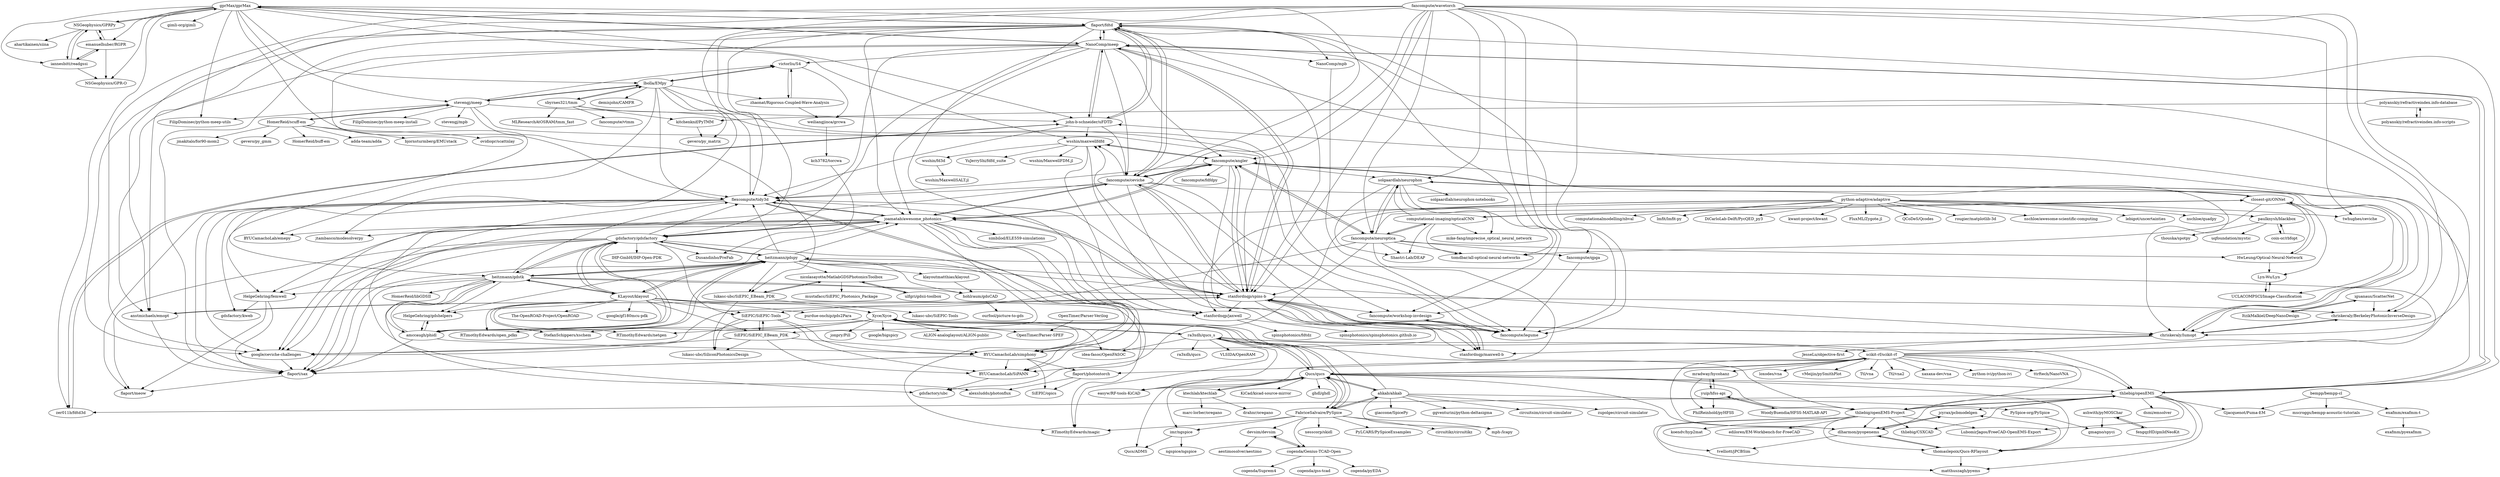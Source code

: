 digraph G {
"gprMax/gprMax" -> "NSGeophysics/GPRPy"
"gprMax/gprMax" -> "emanuelhuber/RGPR"
"gprMax/gprMax" -> "flaport/fdtd"
"gprMax/gprMax" -> "zer011b/fdtd3d"
"gprMax/gprMax" -> "NanoComp/meep"
"gprMax/gprMax" -> "iannesbitt/readgssi"
"gprMax/gprMax" -> "gimli-org/gimli" ["e"=1]
"gprMax/gprMax" -> "fancompute/ceviche"
"gprMax/gprMax" -> "john-b-schneider/uFDTD"
"gprMax/gprMax" -> "NSGeophysics/GPR-O"
"gprMax/gprMax" -> "stevengj/meep"
"gprMax/gprMax" -> "flexcompute/tidy3d"
"gprMax/gprMax" -> "wsshin/maxwellfdfd"
"gprMax/gprMax" -> "lbolla/EMpy"
"gprMax/gprMax" -> "FilipDominec/python-meep-utils"
"scikit-rf/scikit-rf" -> "mradway/hycohanz"
"scikit-rf/scikit-rf" -> "vMeijin/pySmithPlot"
"scikit-rf/scikit-rf" -> "loxodes/vna" ["e"=1]
"scikit-rf/scikit-rf" -> "Qucs/qucs"
"scikit-rf/scikit-rf" -> "heitzmann/gdspy"
"scikit-rf/scikit-rf" -> "thliebig/openEMS"
"scikit-rf/scikit-rf" -> "Ttl/vna" ["e"=1]
"scikit-rf/scikit-rf" -> "Ttl/vna2" ["e"=1]
"scikit-rf/scikit-rf" -> "xaxaxa-dev/vna" ["e"=1]
"scikit-rf/scikit-rf" -> "NanoComp/meep"
"scikit-rf/scikit-rf" -> "easyw/RF-tools-KiCAD" ["e"=1]
"scikit-rf/scikit-rf" -> "thliebig/openEMS-Project"
"scikit-rf/scikit-rf" -> "dlharmon/pyopenems"
"scikit-rf/scikit-rf" -> "python-ivi/python-ivi" ["e"=1]
"scikit-rf/scikit-rf" -> "ttrftech/NanoVNA" ["e"=1]
"NanoComp/mpb" -> "fancompute/legume"
"thliebig/openEMS-Project" -> "thliebig/openEMS"
"thliebig/openEMS-Project" -> "matthuszagh/pyems"
"thliebig/openEMS-Project" -> "koendv/hyp2mat"
"thliebig/openEMS-Project" -> "dlharmon/pyopenems"
"thliebig/openEMS-Project" -> "LubomirJagos/FreeCAD-OpenEMS-Export"
"thliebig/openEMS-Project" -> "ediloren/EM-Workbench-for-FreeCAD"
"thliebig/openEMS-Project" -> "thomaslepoix/Qucs-RFlayout"
"thliebig/openEMS-Project" -> "thliebig/CSXCAD"
"thliebig/openEMS-Project" -> "tvelliott/jPCBSim"
"yuip/hfss-api" -> "PhilReinhold/pyHFSS"
"yuip/hfss-api" -> "WoodyBuendia/HFSS-MATLAB-API"
"yuip/hfss-api" -> "mradway/hycohanz"
"NanoComp/meep" -> "flaport/fdtd"
"NanoComp/meep" -> "NanoComp/mpb"
"NanoComp/meep" -> "stanfordnqp/spins-b"
"NanoComp/meep" -> "chriskeraly/lumopt"
"NanoComp/meep" -> "joamatab/awesome_photonics"
"NanoComp/meep" -> "fancompute/ceviche"
"NanoComp/meep" -> "john-b-schneider/uFDTD"
"NanoComp/meep" -> "fancompute/angler"
"NanoComp/meep" -> "flexcompute/tidy3d"
"NanoComp/meep" -> "gprMax/gprMax"
"NanoComp/meep" -> "gdsfactory/gdsfactory"
"NanoComp/meep" -> "thliebig/openEMS"
"NanoComp/meep" -> "heitzmann/gdstk"
"NanoComp/meep" -> "anstmichaels/emopt"
"NanoComp/meep" -> "victorliu/S4"
"sbyrnes321/tmm" -> "lbolla/EMpy"
"sbyrnes321/tmm" -> "kitchenknif/PyTMM"
"sbyrnes321/tmm" -> "fancompute/legume"
"sbyrnes321/tmm" -> "MLResearchAtOSRAM/tmm_fast"
"sbyrnes321/tmm" -> "fancompute/vtmm"
"stevengj/meep" -> "stevengj/mpb"
"stevengj/meep" -> "HomerReid/scuff-em"
"stevengj/meep" -> "FilipDominec/python-meep-install"
"stevengj/meep" -> "FilipDominec/python-meep-utils"
"stevengj/meep" -> "victorliu/S4"
"stevengj/meep" -> "lbolla/EMpy"
"stevengj/meep" -> "john-b-schneider/uFDTD"
"stevengj/meep" -> "lukasc-ubc/SiEPIC_EBeam_PDK"
"stevengj/meep" -> "stanfordnqp/spins-b"
"Qucs/qucs" -> "ra3xdh/qucs_s"
"Qucs/qucs" -> "scikit-rf/scikit-rf"
"Qucs/qucs" -> "Xyce/Xyce"
"Qucs/qucs" -> "ktechlab/ktechlab"
"Qucs/qucs" -> "Qucs/ADMS"
"Qucs/qucs" -> "imr/ngspice"
"Qucs/qucs" -> "thliebig/openEMS"
"Qucs/qucs" -> "KiCad/kicad-source-mirror" ["e"=1]
"Qucs/qucs" -> "FabriceSalvaire/PySpice"
"Qucs/qucs" -> "ahkab/ahkab"
"Qucs/qucs" -> "easyw/RF-tools-KiCAD" ["e"=1]
"Qucs/qucs" -> "thliebig/openEMS-Project"
"Qucs/qucs" -> "dlharmon/pyopenems"
"Qucs/qucs" -> "ghdl/ghdl" ["e"=1]
"Qucs/qucs" -> "thomaslepoix/Qucs-RFlayout"
"ktechlab/ktechlab" -> "Qucs/qucs"
"ktechlab/ktechlab" -> "drahnr/oregano"
"ktechlab/ktechlab" -> "marc-lorber/oregano"
"ra3xdh/qucs_s" -> "Qucs/qucs"
"ra3xdh/qucs_s" -> "Xyce/Xyce"
"ra3xdh/qucs_s" -> "ra3xdh/qucs"
"ra3xdh/qucs_s" -> "thliebig/openEMS-Project"
"ra3xdh/qucs_s" -> "easyw/RF-tools-KiCAD" ["e"=1]
"ra3xdh/qucs_s" -> "scikit-rf/scikit-rf"
"ra3xdh/qucs_s" -> "thliebig/openEMS"
"ra3xdh/qucs_s" -> "idea-fasoc/OpenFASOC" ["e"=1]
"ra3xdh/qucs_s" -> "RTimothyEdwards/magic" ["e"=1]
"ra3xdh/qucs_s" -> "VLSIDA/OpenRAM" ["e"=1]
"Lyn-Wu/Lyn" -> "UCLACOMPSCI/Image-Classification"
"UCLACOMPSCI/Image-Classification" -> "Lyn-Wu/Lyn"
"closest-git/ONNet" -> "HwLeung/Optical-Neural-Network"
"closest-git/ONNet" -> "Lyn-Wu/Lyn"
"closest-git/ONNet" -> "tomdbar/all-optical-neural-networks"
"closest-git/ONNet" -> "solgaardlab/neurophox"
"closest-git/ONNet" -> "computational-imaging/opticalCNN"
"closest-git/ONNet" -> "UCLACOMPSCI/Image-Classification"
"solgaardlab/neurophox" -> "fancompute/neuroptica"
"solgaardlab/neurophox" -> "mike-fang/imprecise_optical_neural_network"
"solgaardlab/neurophox" -> "closest-git/ONNet"
"solgaardlab/neurophox" -> "tomdbar/all-optical-neural-networks"
"solgaardlab/neurophox" -> "solgaardlab/neurophox-notebooks"
"solgaardlab/neurophox" -> "Shastri-Lab/DEAP"
"WoodyBuendia/HFSS-MATLAB-API" -> "yuip/hfss-api"
"paulknysh/blackbox" -> "coin-or/rbfopt"
"paulknysh/blackbox" -> "thouska/spotpy" ["e"=1]
"paulknysh/blackbox" -> "uqfoundation/mystic" ["e"=1]
"stanfordnqp/maxwell-b" -> "stanfordnqp/spins-b"
"dlharmon/pyopenems" -> "jcyrax/pcbmodelgen"
"dlharmon/pyopenems" -> "tvelliott/jPCBSim"
"dlharmon/pyopenems" -> "thomaslepoix/Qucs-RFlayout"
"thliebig/openEMS" -> "thliebig/openEMS-Project"
"thliebig/openEMS" -> "jcyrax/pcbmodelgen"
"thliebig/openEMS" -> "dlharmon/pyopenems"
"thliebig/openEMS" -> "matthuszagh/pyems"
"thliebig/openEMS" -> "thliebig/CSXCAD"
"thliebig/openEMS" -> "thomaslepoix/Qucs-RFlayout"
"thliebig/openEMS" -> "Gjacquenot/Puma-EM"
"thliebig/openEMS" -> "dsmi/emsolver"
"thliebig/openEMS" -> "flaport/fdtd"
"thliebig/openEMS" -> "john-b-schneider/uFDTD"
"thliebig/openEMS" -> "zer011b/fdtd3d"
"thliebig/openEMS" -> "NanoComp/meep"
"thliebig/openEMS" -> "LubomirJagos/FreeCAD-OpenEMS-Export"
"anstmichaels/emopt" -> "flaport/sax"
"anstmichaels/emopt" -> "stanfordnqp/spins-b"
"flaport/fdtd" -> "fancompute/ceviche"
"flaport/fdtd" -> "NanoComp/meep"
"flaport/fdtd" -> "flexcompute/tidy3d"
"flaport/fdtd" -> "gdsfactory/gdsfactory"
"flaport/fdtd" -> "anstmichaels/emopt"
"flaport/fdtd" -> "stanfordnqp/spins-b"
"flaport/fdtd" -> "john-b-schneider/uFDTD"
"flaport/fdtd" -> "stanfordnqp/jaxwell"
"flaport/fdtd" -> "joamatab/awesome_photonics"
"flaport/fdtd" -> "NanoComp/mpb"
"flaport/fdtd" -> "flaport/sax"
"flaport/fdtd" -> "fancompute/legume"
"flaport/fdtd" -> "fancompute/workshop-invdesign"
"flaport/fdtd" -> "google/ceviche-challenges"
"flaport/fdtd" -> "gprMax/gprMax"
"gdsfactory/gdsfactory" -> "heitzmann/gdstk"
"gdsfactory/gdsfactory" -> "joamatab/awesome_photonics"
"gdsfactory/gdsfactory" -> "amccaugh/phidl"
"gdsfactory/gdsfactory" -> "heitzmann/gdspy"
"gdsfactory/gdsfactory" -> "flaport/sax"
"gdsfactory/gdsfactory" -> "HelgeGehring/femwell"
"gdsfactory/gdsfactory" -> "flexcompute/tidy3d"
"gdsfactory/gdsfactory" -> "BYUCamachoLab/simphony"
"gdsfactory/gdsfactory" -> "KLayout/klayout"
"gdsfactory/gdsfactory" -> "google/ceviche-challenges"
"gdsfactory/gdsfactory" -> "flaport/meow"
"gdsfactory/gdsfactory" -> "Dusandinho/PreFab"
"gdsfactory/gdsfactory" -> "IHP-GmbH/IHP-Open-PDK" ["e"=1]
"gdsfactory/gdsfactory" -> "SiEPIC/SiEPIC-Tools"
"imr/ngspice" -> "Qucs/ADMS"
"imr/ngspice" -> "ngspice/ngspice"
"jcyrax/pcbmodelgen" -> "dlharmon/pyopenems"
"john-b-schneider/uFDTD" -> "zer011b/fdtd3d"
"john-b-schneider/uFDTD" -> "flaport/fdtd"
"john-b-schneider/uFDTD" -> "NanoComp/meep"
"john-b-schneider/uFDTD" -> "wsshin/maxwellfdfd"
"john-b-schneider/uFDTD" -> "flexcompute/tidy3d"
"john-b-schneider/uFDTD" -> "fancompute/ceviche"
"thomaslepoix/Qucs-RFlayout" -> "matthuszagh/pyems"
"thomaslepoix/Qucs-RFlayout" -> "dlharmon/pyopenems"
"thomaslepoix/Qucs-RFlayout" -> "jcyrax/pcbmodelgen"
"google/ceviche-challenges" -> "flaport/sax"
"mradway/hycohanz" -> "yuip/hfss-api"
"mradway/hycohanz" -> "PhilReinhold/pyHFSS"
"computational-imaging/opticalCNN" -> "tomdbar/all-optical-neural-networks"
"computational-imaging/opticalCNN" -> "closest-git/ONNet"
"computational-imaging/opticalCNN" -> "fancompute/neuroptica"
"computational-imaging/opticalCNN" -> "solgaardlab/neurophox"
"computational-imaging/opticalCNN" -> "Shastri-Lab/DEAP"
"computational-imaging/opticalCNN" -> "mike-fang/imprecise_optical_neural_network"
"iannesbitt/readgssi" -> "emanuelhuber/RGPR"
"iannesbitt/readgssi" -> "NSGeophysics/GPRPy"
"iannesbitt/readgssi" -> "NSGeophysics/GPR-O"
"ahkab/ahkab" -> "FabriceSalvaire/PySpice"
"ahkab/ahkab" -> "mph-/lcapy"
"ahkab/ahkab" -> "zupolgec/circuit-simulator" ["e"=1]
"ahkab/ahkab" -> "giaccone/SpicePy"
"ahkab/ahkab" -> "ggventurini/python-deltasigma"
"ahkab/ahkab" -> "Xyce/Xyce"
"ahkab/ahkab" -> "Qucs/qucs"
"ahkab/ahkab" -> "PySpice-org/PySpice"
"ahkab/ahkab" -> "circuitsim/circuit-simulator" ["e"=1]
"fancompute/neuroptica" -> "solgaardlab/neurophox"
"fancompute/neuroptica" -> "closest-git/ONNet"
"fancompute/neuroptica" -> "computational-imaging/opticalCNN"
"fancompute/neuroptica" -> "tomdbar/all-optical-neural-networks"
"fancompute/neuroptica" -> "fancompute/angler"
"fancompute/neuroptica" -> "Shastri-Lab/DEAP"
"fancompute/neuroptica" -> "fancompute/qpga"
"fancompute/neuroptica" -> "HwLeung/Optical-Neural-Network"
"fancompute/neuroptica" -> "flaport/photontorch"
"fancompute/neuroptica" -> "SiEPIC/SiEPIC-Tools"
"fancompute/neuroptica" -> "BYUCamachoLab/SiPANN"
"python-adaptive/adaptive" -> "QCoDeS/Qcodes" ["e"=1]
"python-adaptive/adaptive" -> "rougier/matplotlib-3d"
"python-adaptive/adaptive" -> "stanfordnqp/spins-b"
"python-adaptive/adaptive" -> "paulknysh/blackbox"
"python-adaptive/adaptive" -> "nschloe/awesome-scientific-computing" ["e"=1]
"python-adaptive/adaptive" -> "lebigot/uncertainties" ["e"=1]
"python-adaptive/adaptive" -> "nschloe/quadpy" ["e"=1]
"python-adaptive/adaptive" -> "stanfordnqp/jaxwell"
"python-adaptive/adaptive" -> "computationalmodelling/nbval" ["e"=1]
"python-adaptive/adaptive" -> "lmfit/lmfit-py" ["e"=1]
"python-adaptive/adaptive" -> "twhughes/ceviche"
"python-adaptive/adaptive" -> "DiCarloLab-Delft/PycQED_py3" ["e"=1]
"python-adaptive/adaptive" -> "joamatab/awesome_photonics"
"python-adaptive/adaptive" -> "kwant-project/kwant" ["e"=1]
"python-adaptive/adaptive" -> "FluxML/Zygote.jl" ["e"=1]
"KLayout/klayout" -> "heitzmann/gdstk"
"KLayout/klayout" -> "heitzmann/gdspy"
"KLayout/klayout" -> "gdsfactory/gdsfactory"
"KLayout/klayout" -> "RTimothyEdwards/magic" ["e"=1]
"KLayout/klayout" -> "RTimothyEdwards/open_pdks" ["e"=1]
"KLayout/klayout" -> "The-OpenROAD-Project/OpenROAD" ["e"=1]
"KLayout/klayout" -> "StefanSchippers/xschem" ["e"=1]
"KLayout/klayout" -> "SiEPIC/SiEPIC_EBeam_PDK"
"KLayout/klayout" -> "SiEPIC/SiEPIC-Tools"
"KLayout/klayout" -> "RTimothyEdwards/netgen" ["e"=1]
"KLayout/klayout" -> "amccaugh/phidl"
"KLayout/klayout" -> "purdue-onchip/gds2Para"
"KLayout/klayout" -> "HelgeGehring/gdshelpers"
"KLayout/klayout" -> "google/gf180mcu-pdk" ["e"=1]
"KLayout/klayout" -> "Xyce/Xyce"
"flaport/photontorch" -> "alexsludds/photonflux"
"flaport/photontorch" -> "SiEPIC/opics"
"fancompute/ceviche" -> "flaport/fdtd"
"fancompute/ceviche" -> "fancompute/workshop-invdesign"
"fancompute/ceviche" -> "fancompute/angler"
"fancompute/ceviche" -> "joamatab/awesome_photonics"
"fancompute/ceviche" -> "flexcompute/tidy3d"
"fancompute/ceviche" -> "stanfordnqp/maxwell-b"
"fancompute/ceviche" -> "stanfordnqp/spins-b"
"fancompute/ceviche" -> "google/ceviche-challenges"
"fancompute/ceviche" -> "wsshin/maxwellfdfd"
"fancompute/ceviche" -> "fancompute/legume"
"fancompute/ceviche" -> "chriskeraly/lumopt"
"chriskeraly/lumopt" -> "chriskeraly/BerkeleyPhotonicInverseDesign"
"chriskeraly/lumopt" -> "stanfordnqp/spins-b"
"chriskeraly/lumopt" -> "fancompute/angler"
"chriskeraly/lumopt" -> "stanfordnqp/maxwell-b"
"chriskeraly/lumopt" -> "JesseLu/objective-first"
"ItzikMalkiel/DeepNanoDesign" -> "iguanaus/ScatterNet"
"polyanskiy/refractiveindex.info-database" -> "polyanskiy/refractiveindex.info-scripts"
"polyanskiy/refractiveindex.info-database" -> "kitchenknif/PyTMM"
"heitzmann/gdspy" -> "heitzmann/gdstk"
"heitzmann/gdspy" -> "gdsfactory/gdsfactory"
"heitzmann/gdspy" -> "amccaugh/phidl"
"heitzmann/gdspy" -> "KLayout/klayout"
"heitzmann/gdspy" -> "hohlraum/gdsCAD"
"heitzmann/gdspy" -> "HelgeGehring/gdshelpers"
"heitzmann/gdspy" -> "flexcompute/tidy3d"
"heitzmann/gdspy" -> "lukasc-ubc/SiEPIC_EBeam_PDK"
"heitzmann/gdspy" -> "stanfordnqp/spins-b"
"heitzmann/gdspy" -> "joamatab/awesome_photonics"
"heitzmann/gdspy" -> "flaport/sax"
"heitzmann/gdspy" -> "nicolasayotte/MatlabGDSPhotonicsToolbox"
"heitzmann/gdspy" -> "chriskeraly/lumopt"
"heitzmann/gdspy" -> "klayoutmatthias/klayout"
"heitzmann/gdspy" -> "BYUCamachoLab/simphony"
"joamatab/awesome_photonics" -> "gdsfactory/gdsfactory"
"joamatab/awesome_photonics" -> "flexcompute/tidy3d"
"joamatab/awesome_photonics" -> "stanfordnqp/spins-b"
"joamatab/awesome_photonics" -> "BYUCamachoLab/simphony"
"joamatab/awesome_photonics" -> "fancompute/ceviche"
"joamatab/awesome_photonics" -> "google/ceviche-challenges"
"joamatab/awesome_photonics" -> "BYUCamachoLab/emepy"
"joamatab/awesome_photonics" -> "BYUCamachoLab/SiPANN"
"joamatab/awesome_photonics" -> "fancompute/angler"
"joamatab/awesome_photonics" -> "HelgeGehring/femwell"
"joamatab/awesome_photonics" -> "jtambasco/modesolverpy"
"joamatab/awesome_photonics" -> "flaport/sax"
"joamatab/awesome_photonics" -> "simbilod/ELE559-simulations"
"joamatab/awesome_photonics" -> "stanfordnqp/jaxwell"
"joamatab/awesome_photonics" -> "SiEPIC/SiEPIC_EBeam_PDK"
"stanfordnqp/spins-b" -> "stanfordnqp/maxwell-b"
"stanfordnqp/spins-b" -> "chriskeraly/lumopt"
"stanfordnqp/spins-b" -> "fancompute/angler"
"stanfordnqp/spins-b" -> "joamatab/awesome_photonics"
"stanfordnqp/spins-b" -> "chriskeraly/BerkeleyPhotonicInverseDesign"
"stanfordnqp/spins-b" -> "flexcompute/tidy3d"
"stanfordnqp/spins-b" -> "anstmichaels/emopt"
"stanfordnqp/spins-b" -> "fancompute/ceviche"
"stanfordnqp/spins-b" -> "stanfordnqp/jaxwell"
"stanfordnqp/spins-b" -> "fancompute/workshop-invdesign"
"stanfordnqp/spins-b" -> "google/ceviche-challenges"
"stanfordnqp/spins-b" -> "BYUCamachoLab/simphony"
"stanfordnqp/spins-b" -> "wsshin/maxwellfdfd"
"stanfordnqp/spins-b" -> "NanoComp/meep"
"stanfordnqp/spins-b" -> "fancompute/legume"
"victorliu/S4" -> "lbolla/EMpy"
"victorliu/S4" -> "zhaonat/Rigorous-Coupled-Wave-Analysis"
"victorliu/S4" -> "weiliangjinca/grcwa"
"HomerReid/scuff-em" -> "stevengj/meep"
"HomerReid/scuff-em" -> "ovidiopr/scattnlay"
"HomerReid/scuff-em" -> "jmakitalo/for90-mom2"
"HomerReid/scuff-em" -> "gevero/py_gmm"
"HomerReid/scuff-em" -> "HomerReid/buff-em"
"HomerReid/scuff-em" -> "adda-team/adda" ["e"=1]
"HomerReid/scuff-em" -> "bjornsturmberg/EMUstack"
"wsshin/maxwellfdfd" -> "wsshin/fd3d"
"wsshin/maxwellfdfd" -> "stanfordnqp/maxwell-b"
"wsshin/maxwellfdfd" -> "YuJerryShi/fdfd_suite"
"wsshin/maxwellfdfd" -> "fancompute/angler"
"wsshin/maxwellfdfd" -> "wsshin/MaxwellFDM.jl"
"wsshin/maxwellfdfd" -> "stanfordnqp/jaxwell"
"zer011b/fdtd3d" -> "john-b-schneider/uFDTD"
"FabriceSalvaire/PySpice" -> "ahkab/ahkab"
"FabriceSalvaire/PySpice" -> "Xyce/Xyce"
"FabriceSalvaire/PySpice" -> "imr/ngspice"
"FabriceSalvaire/PySpice" -> "mph-/lcapy"
"FabriceSalvaire/PySpice" -> "xesscorp/skidl" ["e"=1]
"FabriceSalvaire/PySpice" -> "PyLCARS/PySpiceExsamples"
"FabriceSalvaire/PySpice" -> "circuitikz/circuitikz" ["e"=1]
"FabriceSalvaire/PySpice" -> "cogenda/Genius-TCAD-Open"
"FabriceSalvaire/PySpice" -> "Qucs/qucs"
"FabriceSalvaire/PySpice" -> "devsim/devsim"
"FabriceSalvaire/PySpice" -> "RTimothyEdwards/magic" ["e"=1]
"kch3782/torcwa" -> "Dusandinho/PreFab"
"HelgeGehring/gdshelpers" -> "amccaugh/phidl"
"cogenda/Genius-TCAD-Open" -> "cogenda/pyEDA"
"cogenda/Genius-TCAD-Open" -> "devsim/devsim"
"cogenda/Genius-TCAD-Open" -> "cogenda/Suprem4"
"cogenda/Genius-TCAD-Open" -> "cogenda/gss-tcad"
"NSGeophysics/GPRPy" -> "emanuelhuber/RGPR"
"NSGeophysics/GPRPy" -> "iannesbitt/readgssi"
"NSGeophysics/GPRPy" -> "ahartikainen/siina"
"NSGeophysics/GPRPy" -> "gprMax/gprMax"
"coin-or/rbfopt" -> "paulknysh/blackbox"
"heitzmann/gdstk" -> "heitzmann/gdspy"
"heitzmann/gdstk" -> "gdsfactory/gdsfactory"
"heitzmann/gdstk" -> "amccaugh/phidl"
"heitzmann/gdstk" -> "KLayout/klayout"
"heitzmann/gdstk" -> "flaport/sax"
"heitzmann/gdstk" -> "HelgeGehring/gdshelpers"
"heitzmann/gdstk" -> "joamatab/awesome_photonics"
"heitzmann/gdstk" -> "HomerReid/libGDSII"
"heitzmann/gdstk" -> "hohlraum/gdsCAD"
"heitzmann/gdstk" -> "flexcompute/tidy3d"
"heitzmann/gdstk" -> "gdsfactory/ubc"
"heitzmann/gdstk" -> "HelgeGehring/femwell"
"heitzmann/gdstk" -> "stanfordnqp/spins-b"
"klayoutmatthias/klayout" -> "hohlraum/gdsCAD"
"fancompute/wavetorch" -> "stanfordnqp/spins-b"
"fancompute/wavetorch" -> "fancompute/workshop-invdesign"
"fancompute/wavetorch" -> "twhughes/ceviche"
"fancompute/wavetorch" -> "fancompute/angler"
"fancompute/wavetorch" -> "solgaardlab/neurophox"
"fancompute/wavetorch" -> "fancompute/neuroptica"
"fancompute/wavetorch" -> "fancompute/ceviche"
"fancompute/wavetorch" -> "flexcompute/tidy3d"
"fancompute/wavetorch" -> "fancompute/legume"
"fancompute/wavetorch" -> "flaport/fdtd"
"fancompute/wavetorch" -> "fancompute/qpga"
"fancompute/wavetorch" -> "chriskeraly/BerkeleyPhotonicInverseDesign"
"fancompute/wavetorch" -> "anstmichaels/emopt"
"fancompute/wavetorch" -> "google/ceviche-challenges"
"fancompute/wavetorch" -> "chriskeraly/lumopt"
"fancompute/legume" -> "fancompute/workshop-invdesign"
"devsim/devsim" -> "cogenda/Genius-TCAD-Open"
"devsim/devsim" -> "aestimosolver/aestimo"
"zhaonat/Rigorous-Coupled-Wave-Analysis" -> "victorliu/S4"
"zhaonat/Rigorous-Coupled-Wave-Analysis" -> "weiliangjinca/grcwa"
"SiEPIC/SiEPIC_EBeam_PDK" -> "SiEPIC/SiEPIC-Tools"
"SiEPIC/SiEPIC_EBeam_PDK" -> "BYUCamachoLab/SiPANN"
"SiEPIC/SiEPIC_EBeam_PDK" -> "google/ceviche-challenges"
"SiEPIC/SiEPIC_EBeam_PDK" -> "lukasc-ubc/SiliconPhotonicsDesign"
"SiEPIC/SiEPIC_EBeam_PDK" -> "BYUCamachoLab/simphony"
"OpenTimer/Parser-Verilog" -> "OpenTimer/Parser-SPEF"
"kitchenknif/PyTMM" -> "gevero/py_matrix"
"SiEPIC/SiEPIC-Tools" -> "SiEPIC/SiEPIC_EBeam_PDK"
"SiEPIC/SiEPIC-Tools" -> "lukasc-ubc/SiliconPhotonicsDesign"
"SiEPIC/SiEPIC-Tools" -> "BYUCamachoLab/SiPANN"
"SiEPIC/SiEPIC-Tools" -> "google/ceviche-challenges"
"SiEPIC/SiEPIC-Tools" -> "BYUCamachoLab/simphony"
"fancompute/angler" -> "stanfordnqp/spins-b"
"fancompute/angler" -> "stanfordnqp/maxwell-b"
"fancompute/angler" -> "chriskeraly/BerkeleyPhotonicInverseDesign"
"fancompute/angler" -> "chriskeraly/lumopt"
"fancompute/angler" -> "fancompute/ceviche"
"fancompute/angler" -> "flexcompute/tidy3d"
"fancompute/angler" -> "solgaardlab/neurophox"
"fancompute/angler" -> "joamatab/awesome_photonics"
"fancompute/angler" -> "wsshin/maxwellfdfd"
"fancompute/angler" -> "fancompute/fdfdpy"
"fancompute/angler" -> "fancompute/neuroptica"
"lukasc-ubc/SiEPIC_EBeam_PDK" -> "nicolasayotte/MatlabGDSPhotonicsToolbox"
"lukasc-ubc/SiEPIC_EBeam_PDK" -> "lukasc-ubc/SiEPIC-Tools"
"lukasc-ubc/SiEPIC_EBeam_PDK" -> "lukasc-ubc/SiliconPhotonicsDesign"
"BYUCamachoLab/simphony" -> "BYUCamachoLab/SiPANN"
"BYUCamachoLab/simphony" -> "SiEPIC/opics"
"BYUCamachoLab/simphony" -> "flaport/photontorch"
"BYUCamachoLab/simphony" -> "flaport/sax"
"polyanskiy/refractiveindex.info-scripts" -> "polyanskiy/refractiveindex.info-database"
"PySpice-org/PySpice" -> "gmagno/spyci"
"Xyce/Xyce" -> "google/bigspicy"
"Xyce/Xyce" -> "ra3xdh/qucs_s"
"Xyce/Xyce" -> "RTimothyEdwards/open_pdks" ["e"=1]
"Xyce/Xyce" -> "FabriceSalvaire/PySpice"
"Xyce/Xyce" -> "StefanSchippers/xschem" ["e"=1]
"Xyce/Xyce" -> "ALIGN-analoglayout/ALIGN-public" ["e"=1]
"Xyce/Xyce" -> "RTimothyEdwards/netgen" ["e"=1]
"Xyce/Xyce" -> "RTimothyEdwards/magic" ["e"=1]
"Xyce/Xyce" -> "jonpry/Pill"
"Xyce/Xyce" -> "idea-fasoc/OpenFASOC" ["e"=1]
"iguanaus/ScatterNet" -> "ItzikMalkiel/DeepNanoDesign"
"iguanaus/ScatterNet" -> "chriskeraly/BerkeleyPhotonicInverseDesign"
"nicolasayotte/MatlabGDSPhotonicsToolbox" -> "ulfgri/gdsii-toolbox"
"nicolasayotte/MatlabGDSPhotonicsToolbox" -> "lukasc-ubc/SiEPIC_EBeam_PDK"
"nicolasayotte/MatlabGDSPhotonicsToolbox" -> "mustafacc/SiEPIC_Photonics_Package"
"amccaugh/phidl" -> "gdsfactory/gdsfactory"
"amccaugh/phidl" -> "HelgeGehring/gdshelpers"
"amccaugh/phidl" -> "heitzmann/gdstk"
"amccaugh/phidl" -> "heitzmann/gdspy"
"amccaugh/phidl" -> "flaport/sax"
"amccaugh/phidl" -> "BYUCamachoLab/simphony"
"lbolla/EMpy" -> "victorliu/S4"
"lbolla/EMpy" -> "jtambasco/modesolverpy"
"lbolla/EMpy" -> "sbyrnes321/tmm"
"lbolla/EMpy" -> "flexcompute/tidy3d"
"lbolla/EMpy" -> "BYUCamachoLab/emepy"
"lbolla/EMpy" -> "gevero/py_matrix"
"lbolla/EMpy" -> "demisjohn/CAMFR"
"lbolla/EMpy" -> "fancompute/legume"
"lbolla/EMpy" -> "stevengj/meep"
"lbolla/EMpy" -> "zhaonat/Rigorous-Coupled-Wave-Analysis"
"chriskeraly/BerkeleyPhotonicInverseDesign" -> "chriskeraly/lumopt"
"ashwith/pyMOSChar" -> "fengqzHD/gmIdNeoKit"
"ashwith/pyMOSChar" -> "gmagno/spyci"
"fengqzHD/gmIdNeoKit" -> "ashwith/pyMOSChar"
"fancompute/qpga" -> "fancompute/legume"
"hohlraum/gdsCAD" -> "ourfool/picture-to-gds"
"weiliangjinca/grcwa" -> "kch3782/torcwa"
"HwLeung/Optical-Neural-Network" -> "Lyn-Wu/Lyn"
"HwLeung/Optical-Neural-Network" -> "closest-git/ONNet"
"BYUCamachoLab/SiPANN" -> "gdsfactory/ubc"
"purdue-onchip/gds2Para" -> "OpenTimer/Parser-SPEF"
"stanfordnqp/jaxwell" -> "spinsphotonics/fdtdz"
"stanfordnqp/jaxwell" -> "spinsphotonics/spinsphotonics.github.io"
"wsshin/fd3d" -> "wsshin/MaxwellSALT.jl"
"emanuelhuber/RGPR" -> "NSGeophysics/GPRPy"
"emanuelhuber/RGPR" -> "iannesbitt/readgssi"
"emanuelhuber/RGPR" -> "NSGeophysics/GPR-O"
"flexcompute/tidy3d" -> "flaport/sax"
"flexcompute/tidy3d" -> "google/ceviche-challenges"
"flexcompute/tidy3d" -> "gdsfactory/ubc"
"flexcompute/tidy3d" -> "HelgeGehring/femwell"
"flexcompute/tidy3d" -> "BYUCamachoLab/SiPANN"
"flexcompute/tidy3d" -> "joamatab/awesome_photonics"
"flexcompute/tidy3d" -> "stanfordnqp/jaxwell"
"flexcompute/tidy3d" -> "alexsludds/photonflux"
"flexcompute/tidy3d" -> "flaport/meow"
"flexcompute/tidy3d" -> "gdsfactory/kweb"
"fancompute/workshop-invdesign" -> "fancompute/legume"
"flaport/sax" -> "flaport/meow"
"bempp/bempp-cl" -> "exafmm/exafmm-t"
"bempp/bempp-cl" -> "mscroggs/bempp-acoustic-tutorials"
"bempp/bempp-cl" -> "Gjacquenot/Puma-EM"
"ulfgri/gdsii-toolbox" -> "nicolasayotte/MatlabGDSPhotonicsToolbox"
"HelgeGehring/femwell" -> "flaport/meow"
"HelgeGehring/femwell" -> "flaport/sax"
"HelgeGehring/femwell" -> "gdsfactory/kweb"
"exafmm/exafmm-t" -> "exafmm/pyexafmm"
"gprMax/gprMax" ["l"="-9.6,47.273"]
"NSGeophysics/GPRPy" ["l"="-9.632,47.298"]
"emanuelhuber/RGPR" ["l"="-9.648,47.291"]
"flaport/fdtd" ["l"="-9.556,47.271"]
"zer011b/fdtd3d" ["l"="-9.575,47.234"]
"NanoComp/meep" ["l"="-9.551,47.255"]
"iannesbitt/readgssi" ["l"="-9.629,47.287"]
"gimli-org/gimli" ["l"="19.736,28.236"]
"fancompute/ceviche" ["l"="-9.56,47.283"]
"john-b-schneider/uFDTD" ["l"="-9.572,47.254"]
"NSGeophysics/GPR-O" ["l"="-9.635,47.277"]
"stevengj/meep" ["l"="-9.615,47.246"]
"flexcompute/tidy3d" ["l"="-9.539,47.273"]
"wsshin/maxwellfdfd" ["l"="-9.583,47.299"]
"lbolla/EMpy" ["l"="-9.619,47.261"]
"FilipDominec/python-meep-utils" ["l"="-9.638,47.258"]
"scikit-rf/scikit-rf" ["l"="-9.522,47.186"]
"mradway/hycohanz" ["l"="-9.572,47.138"]
"vMeijin/pySmithPlot" ["l"="-9.569,47.166"]
"loxodes/vna" ["l"="-10.935,-37.032"]
"Qucs/qucs" ["l"="-9.48,47.149"]
"heitzmann/gdspy" ["l"="-9.497,47.253"]
"thliebig/openEMS" ["l"="-9.541,47.201"]
"Ttl/vna" ["l"="-10.946,-37.046"]
"Ttl/vna2" ["l"="-10.921,-37.037"]
"xaxaxa-dev/vna" ["l"="-10.909,-37.057"]
"easyw/RF-tools-KiCAD" ["l"="-33.902,41.839"]
"thliebig/openEMS-Project" ["l"="-9.532,47.169"]
"dlharmon/pyopenems" ["l"="-9.517,47.166"]
"python-ivi/python-ivi" ["l"="-33.956,42.573"]
"ttrftech/NanoVNA" ["l"="-10.834,-37.109"]
"NanoComp/mpb" ["l"="-9.579,47.274"]
"fancompute/legume" ["l"="-9.584,47.288"]
"matthuszagh/pyems" ["l"="-9.508,47.19"]
"koendv/hyp2mat" ["l"="-9.549,47.155"]
"LubomirJagos/FreeCAD-OpenEMS-Export" ["l"="-9.553,47.186"]
"ediloren/EM-Workbench-for-FreeCAD" ["l"="-9.544,47.144"]
"thomaslepoix/Qucs-RFlayout" ["l"="-9.509,47.174"]
"thliebig/CSXCAD" ["l"="-9.555,47.178"]
"tvelliott/jPCBSim" ["l"="-9.528,47.152"]
"yuip/hfss-api" ["l"="-9.592,47.12"]
"PhilReinhold/pyHFSS" ["l"="-9.576,47.12"]
"WoodyBuendia/HFSS-MATLAB-API" ["l"="-9.607,47.105"]
"stanfordnqp/spins-b" ["l"="-9.547,47.287"]
"chriskeraly/lumopt" ["l"="-9.551,47.296"]
"joamatab/awesome_photonics" ["l"="-9.529,47.279"]
"fancompute/angler" ["l"="-9.536,47.299"]
"gdsfactory/gdsfactory" ["l"="-9.509,47.263"]
"heitzmann/gdstk" ["l"="-9.494,47.267"]
"anstmichaels/emopt" ["l"="-9.532,47.288"]
"victorliu/S4" ["l"="-9.604,47.237"]
"sbyrnes321/tmm" ["l"="-9.658,47.275"]
"kitchenknif/PyTMM" ["l"="-9.704,47.274"]
"MLResearchAtOSRAM/tmm_fast" ["l"="-9.686,47.289"]
"fancompute/vtmm" ["l"="-9.686,47.277"]
"stevengj/mpb" ["l"="-9.644,47.226"]
"HomerReid/scuff-em" ["l"="-9.672,47.229"]
"FilipDominec/python-meep-install" ["l"="-9.643,47.241"]
"lukasc-ubc/SiEPIC_EBeam_PDK" ["l"="-9.513,47.234"]
"ra3xdh/qucs_s" ["l"="-9.485,47.172"]
"Xyce/Xyce" ["l"="-9.442,47.17"]
"ktechlab/ktechlab" ["l"="-9.498,47.106"]
"Qucs/ADMS" ["l"="-9.478,47.124"]
"imr/ngspice" ["l"="-9.454,47.121"]
"KiCad/kicad-source-mirror" ["l"="-33.985,41.842"]
"FabriceSalvaire/PySpice" ["l"="-9.422,47.144"]
"ahkab/ahkab" ["l"="-9.427,47.126"]
"ghdl/ghdl" ["l"="-9.783,46.63"]
"drahnr/oregano" ["l"="-9.521,47.077"]
"marc-lorber/oregano" ["l"="-9.49,47.079"]
"ra3xdh/qucs" ["l"="-9.502,47.154"]
"idea-fasoc/OpenFASOC" ["l"="-9.81,46.81"]
"RTimothyEdwards/magic" ["l"="-9.783,46.762"]
"VLSIDA/OpenRAM" ["l"="-9.766,46.731"]
"Lyn-Wu/Lyn" ["l"="-9.448,47.354"]
"UCLACOMPSCI/Image-Classification" ["l"="-9.454,47.363"]
"closest-git/ONNet" ["l"="-9.47,47.346"]
"HwLeung/Optical-Neural-Network" ["l"="-9.457,47.341"]
"tomdbar/all-optical-neural-networks" ["l"="-9.485,47.342"]
"solgaardlab/neurophox" ["l"="-9.492,47.332"]
"computational-imaging/opticalCNN" ["l"="-9.472,47.333"]
"fancompute/neuroptica" ["l"="-9.494,47.319"]
"mike-fang/imprecise_optical_neural_network" ["l"="-9.456,47.331"]
"solgaardlab/neurophox-notebooks" ["l"="-9.49,47.351"]
"Shastri-Lab/DEAP" ["l"="-9.473,47.323"]
"paulknysh/blackbox" ["l"="-9.577,47.401"]
"coin-or/rbfopt" ["l"="-9.585,47.422"]
"thouska/spotpy" ["l"="20.261,28.114"]
"uqfoundation/mystic" ["l"="25.224,33.571"]
"stanfordnqp/maxwell-b" ["l"="-9.565,47.302"]
"jcyrax/pcbmodelgen" ["l"="-9.539,47.177"]
"Gjacquenot/Puma-EM" ["l"="-9.604,47.172"]
"dsmi/emsolver" ["l"="-9.571,47.195"]
"flaport/sax" ["l"="-9.514,47.272"]
"stanfordnqp/jaxwell" ["l"="-9.556,47.306"]
"fancompute/workshop-invdesign" ["l"="-9.569,47.293"]
"google/ceviche-challenges" ["l"="-9.517,47.285"]
"amccaugh/phidl" ["l"="-9.481,47.259"]
"HelgeGehring/femwell" ["l"="-9.522,47.266"]
"BYUCamachoLab/simphony" ["l"="-9.494,47.282"]
"KLayout/klayout" ["l"="-9.464,47.248"]
"flaport/meow" ["l"="-9.524,47.259"]
"Dusandinho/PreFab" ["l"="-9.543,47.234"]
"IHP-GmbH/IHP-Open-PDK" ["l"="-9.832,46.812"]
"SiEPIC/SiEPIC-Tools" ["l"="-9.478,47.286"]
"ngspice/ngspice" ["l"="-9.452,47.096"]
"mph-/lcapy" ["l"="-9.397,47.127"]
"zupolgec/circuit-simulator" ["l"="-10.1,46.645"]
"giaccone/SpicePy" ["l"="-9.398,47.108"]
"ggventurini/python-deltasigma" ["l"="-9.421,47.102"]
"PySpice-org/PySpice" ["l"="-9.391,47.088"]
"circuitsim/circuit-simulator" ["l"="-10.044,46.641"]
"fancompute/qpga" ["l"="-9.543,47.323"]
"flaport/photontorch" ["l"="-9.478,47.304"]
"BYUCamachoLab/SiPANN" ["l"="-9.501,47.291"]
"python-adaptive/adaptive" ["l"="-9.552,47.347"]
"QCoDeS/Qcodes" ["l"="-33.971,42.517"]
"rougier/matplotlib-3d" ["l"="-9.543,47.382"]
"nschloe/awesome-scientific-computing" ["l"="21.741,34.608"]
"lebigot/uncertainties" ["l"="21.61,34.632"]
"nschloe/quadpy" ["l"="21.697,34.606"]
"computationalmodelling/nbval" ["l"="21.14,28.79"]
"lmfit/lmfit-py" ["l"="21.656,34.616"]
"twhughes/ceviche" ["l"="-9.525,47.345"]
"DiCarloLab-Delft/PycQED_py3" ["l"="-34.008,42.496"]
"kwant-project/kwant" ["l"="16.683,37.639"]
"FluxML/Zygote.jl" ["l"="17.14,39.01"]
"RTimothyEdwards/open_pdks" ["l"="-9.787,46.772"]
"The-OpenROAD-Project/OpenROAD" ["l"="-9.795,46.745"]
"StefanSchippers/xschem" ["l"="-9.808,46.794"]
"SiEPIC/SiEPIC_EBeam_PDK" ["l"="-9.48,47.276"]
"RTimothyEdwards/netgen" ["l"="-9.791,46.784"]
"purdue-onchip/gds2Para" ["l"="-9.399,47.249"]
"HelgeGehring/gdshelpers" ["l"="-9.481,47.244"]
"google/gf180mcu-pdk" ["l"="-9.828,46.8"]
"alexsludds/photonflux" ["l"="-9.505,47.298"]
"SiEPIC/opics" ["l"="-9.461,47.298"]
"chriskeraly/BerkeleyPhotonicInverseDesign" ["l"="-9.56,47.316"]
"JesseLu/objective-first" ["l"="-9.583,47.316"]
"ItzikMalkiel/DeepNanoDesign" ["l"="-9.612,47.361"]
"iguanaus/ScatterNet" ["l"="-9.596,47.348"]
"polyanskiy/refractiveindex.info-database" ["l"="-9.751,47.28"]
"polyanskiy/refractiveindex.info-scripts" ["l"="-9.774,47.283"]
"hohlraum/gdsCAD" ["l"="-9.445,47.264"]
"nicolasayotte/MatlabGDSPhotonicsToolbox" ["l"="-9.481,47.226"]
"klayoutmatthias/klayout" ["l"="-9.438,47.25"]
"BYUCamachoLab/emepy" ["l"="-9.579,47.265"]
"jtambasco/modesolverpy" ["l"="-9.589,47.258"]
"simbilod/ELE559-simulations" ["l"="-9.522,47.25"]
"zhaonat/Rigorous-Coupled-Wave-Analysis" ["l"="-9.624,47.23"]
"weiliangjinca/grcwa" ["l"="-9.607,47.217"]
"ovidiopr/scattnlay" ["l"="-9.706,47.214"]
"jmakitalo/for90-mom2" ["l"="-9.682,47.212"]
"gevero/py_gmm" ["l"="-9.706,47.228"]
"HomerReid/buff-em" ["l"="-9.696,47.236"]
"adda-team/adda" ["l"="16.518,38.291"]
"bjornsturmberg/EMUstack" ["l"="-9.692,47.221"]
"wsshin/fd3d" ["l"="-9.617,47.322"]
"YuJerryShi/fdfd_suite" ["l"="-9.601,47.318"]
"wsshin/MaxwellFDM.jl" ["l"="-9.609,47.31"]
"xesscorp/skidl" ["l"="-33.898,41.794"]
"PyLCARS/PySpiceExsamples" ["l"="-9.441,47.141"]
"circuitikz/circuitikz" ["l"="7.402,9.263"]
"cogenda/Genius-TCAD-Open" ["l"="-9.361,47.147"]
"devsim/devsim" ["l"="-9.37,47.135"]
"kch3782/torcwa" ["l"="-9.577,47.217"]
"cogenda/pyEDA" ["l"="-9.335,47.157"]
"cogenda/Suprem4" ["l"="-9.33,47.144"]
"cogenda/gss-tcad" ["l"="-9.342,47.14"]
"ahartikainen/siina" ["l"="-9.655,47.313"]
"HomerReid/libGDSII" ["l"="-9.45,47.281"]
"gdsfactory/ubc" ["l"="-9.506,47.28"]
"fancompute/wavetorch" ["l"="-9.535,47.309"]
"aestimosolver/aestimo" ["l"="-9.345,47.123"]
"lukasc-ubc/SiliconPhotonicsDesign" ["l"="-9.465,47.266"]
"OpenTimer/Parser-Verilog" ["l"="-9.331,47.254"]
"OpenTimer/Parser-SPEF" ["l"="-9.359,47.252"]
"gevero/py_matrix" ["l"="-9.674,47.264"]
"fancompute/fdfdpy" ["l"="-9.52,47.326"]
"lukasc-ubc/SiEPIC-Tools" ["l"="-9.504,47.216"]
"gmagno/spyci" ["l"="-9.371,47.067"]
"google/bigspicy" ["l"="-9.411,47.17"]
"ALIGN-analoglayout/ALIGN-public" ["l"="-9.87,46.868"]
"jonpry/Pill" ["l"="-9.414,47.183"]
"ulfgri/gdsii-toolbox" ["l"="-9.456,47.22"]
"mustafacc/SiEPIC_Photonics_Package" ["l"="-9.466,47.211"]
"demisjohn/CAMFR" ["l"="-9.659,47.253"]
"ashwith/pyMOSChar" ["l"="-9.355,47.05"]
"fengqzHD/gmIdNeoKit" ["l"="-9.345,47.039"]
"ourfool/picture-to-gds" ["l"="-9.411,47.272"]
"spinsphotonics/fdtdz" ["l"="-9.567,47.329"]
"spinsphotonics/spinsphotonics.github.io" ["l"="-9.576,47.324"]
"wsshin/MaxwellSALT.jl" ["l"="-9.635,47.334"]
"gdsfactory/kweb" ["l"="-9.532,47.254"]
"bempp/bempp-cl" ["l"="-9.648,47.149"]
"exafmm/exafmm-t" ["l"="-9.679,47.139"]
"mscroggs/bempp-acoustic-tutorials" ["l"="-9.659,47.134"]
"exafmm/pyexafmm" ["l"="-9.696,47.131"]
}